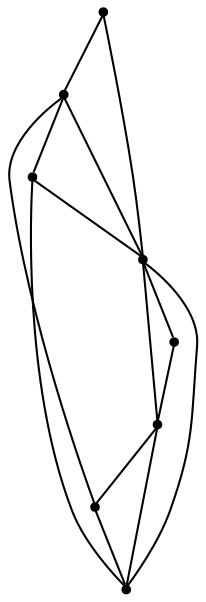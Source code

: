 graph {
  node [shape=point,comment="{\"directed\":false,\"doi\":\"10.1007/978-3-642-11805-0_14\",\"figure\":\"4\"}"]

  v0 [pos="1201.524761856434,786.7347779707475"]
  v1 [pos="1201.524761856434,663.0066357699309"]
  v2 [pos="1201.524761856434,910.4631745771928"]
  v3 [pos="908.9613604345986,719.2437631780451"]
  v4 [pos="908.9613604345986,887.9676112781872"]
  v5 [pos="672.6606471394384,663.0066357699309"]
  v6 [pos="672.6606471394384,786.7347779707475"]
  v7 [pos="672.6606471394384,910.4631745771928"]

  v0 -- v1 [id="-1",pos="1201.524761856434,786.7347779707475 1201.524761856434,663.0066357699309 1201.524761856434,663.0066357699309 1201.524761856434,663.0066357699309"]
  v7 -- v4 [id="-24",pos="672.6606471394384,910.4631745771928 908.9613604345986,887.9676112781872 908.9613604345986,887.9676112781872 908.9613604345986,887.9676112781872"]
  v4 -- v2 [id="-26",pos="908.9613604345986,887.9676112781872 1201.524761856434,910.4631745771928 1201.524761856434,910.4631745771928 1201.524761856434,910.4631745771928"]
  v7 -- v6 [id="-27",pos="672.6606471394384,910.4631745771928 672.6606471394384,786.7347779707475 672.6606471394384,786.7347779707475 672.6606471394384,786.7347779707475"]
  v6 -- v5 [id="-28",pos="672.6606471394384,786.7347779707475 672.6606471394384,663.0066357699309 672.6606471394384,663.0066357699309 672.6606471394384,663.0066357699309"]
  v5 -- v1 [id="-29",pos="672.6606471394384,663.0066357699309 1201.524761856434,663.0066357699309 1201.524761856434,663.0066357699309 1201.524761856434,663.0066357699309"]
  v6 -- v4 [id="-30",pos="672.6606471394384,786.7347779707475 762.6838431070017,797.9826868230647 762.6838431070017,797.9826868230647 762.6838431070017,797.9826868230647 762.6838431070017,887.9654488303445 762.6838431070017,887.9654488303445 762.6838431070017,887.9654488303445 908.9613604345986,887.9676112781872 908.9613604345986,887.9676112781872 908.9613604345986,887.9676112781872"]
  v6 -- v3 [id="-31",pos="672.6606471394384,786.7347779707475 762.6838431070017,775.487123524059 762.6838431070017,775.487123524059 762.6838431070017,775.487123524059 762.6838431070017,719.2456712202593 762.6838431070017,719.2456712202593 762.6838431070017,719.2456712202593 908.9613604345986,719.2437631780451 908.9613604345986,719.2437631780451 908.9613604345986,719.2437631780451"]
  v5 -- v4 [id="-32",pos="672.6606471394384,663.0066357699309 818.9423001311545,663.0044733220881 818.9423001311545,663.0044733220881 818.9423001311545,663.0044733220881 818.9423001311545,865.4696311257103 818.9423001311545,865.4696311257103 818.9423001311545,865.4696311257103 908.9613604345986,887.9676112781872 908.9613604345986,887.9676112781872 908.9613604345986,887.9676112781872"]
  v4 -- v0 [id="-53",pos="908.9613604345986,887.9676112781872 1111.505669740189,887.9654488303445 1111.505669740189,887.9654488303445 1111.505669740189,887.9654488303445 1111.505669740189,797.9826868230647 1111.505669740189,797.9826868230647 1111.505669740189,797.9826868230647 1201.524761856434,786.7347779707475 1201.524761856434,786.7347779707475 1201.524761856434,786.7347779707475"]
  v3 -- v1 [id="-55",pos="908.9613604345986,719.2437631780451 998.9803571124409,707.995854325728 998.9803571124409,707.995854325728 998.9803571124409,707.995854325728 998.9803571124409,651.7544020219283 998.9803571124409,651.7544020219283 998.9803571124409,651.7544020219283 1201.524761856434,663.0066357699309 1201.524761856434,663.0066357699309 1201.524761856434,663.0066357699309"]
  v0 -- v3 [id="-56",pos="1201.524761856434,786.7347779707475 998.9803571124409,775.487123524059 998.9803571124409,775.487123524059 998.9803571124409,775.487123524059 998.9803571124409,730.4914176247337 998.9803571124409,730.4914176247337 998.9803571124409,730.4914176247337 908.9613604345986,719.2437631780451 908.9613604345986,719.2437631780451 908.9613604345986,719.2437631780451"]
  v2 -- v0 [id="-57",pos="1201.524761856434,910.4631745771928 1201.524761856434,786.7347779707475 1201.524761856434,786.7347779707475 1201.524761856434,786.7347779707475"]
  v4 -- v1 [id="-58",pos="908.9613604345986,887.9676112781872 1055.2430770519168,865.4696311257103 1055.2430770519168,865.4696311257103 1055.2430770519168,865.4696311257103 1055.2430770519168,674.2502197265626 1055.2430770519168,674.2502197265626 1055.2430770519168,674.2502197265626 1201.524761856434,663.0066357699309 1201.524761856434,663.0066357699309 1201.524761856434,663.0066357699309"]
}
